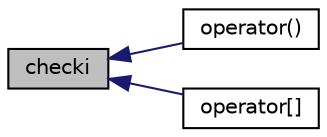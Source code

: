 digraph "checki"
{
  bgcolor="transparent";
  edge [fontname="Helvetica",fontsize="10",labelfontname="Helvetica",labelfontsize="10"];
  node [fontname="Helvetica",fontsize="10",shape=record];
  rankdir="LR";
  Node1 [label="checki",height=0.2,width=0.4,color="black", fillcolor="grey75", style="filled", fontcolor="black"];
  Node1 -> Node2 [dir="back",color="midnightblue",fontsize="10",style="solid",fontname="Helvetica"];
  Node2 [label="operator()",height=0.2,width=0.4,color="black",URL="$a01468.html#a2d09e691aff8d0afa6731e297b706c97",tooltip="(i, j) const element access operator "];
  Node1 -> Node3 [dir="back",color="midnightblue",fontsize="10",style="solid",fontname="Helvetica"];
  Node3 [label="operator[]",height=0.2,width=0.4,color="black",URL="$a01468.html#aa5af33366c8f098dcf5dd283ab7f230d",tooltip="Return subscript-checked row of constant Matrix. "];
}
